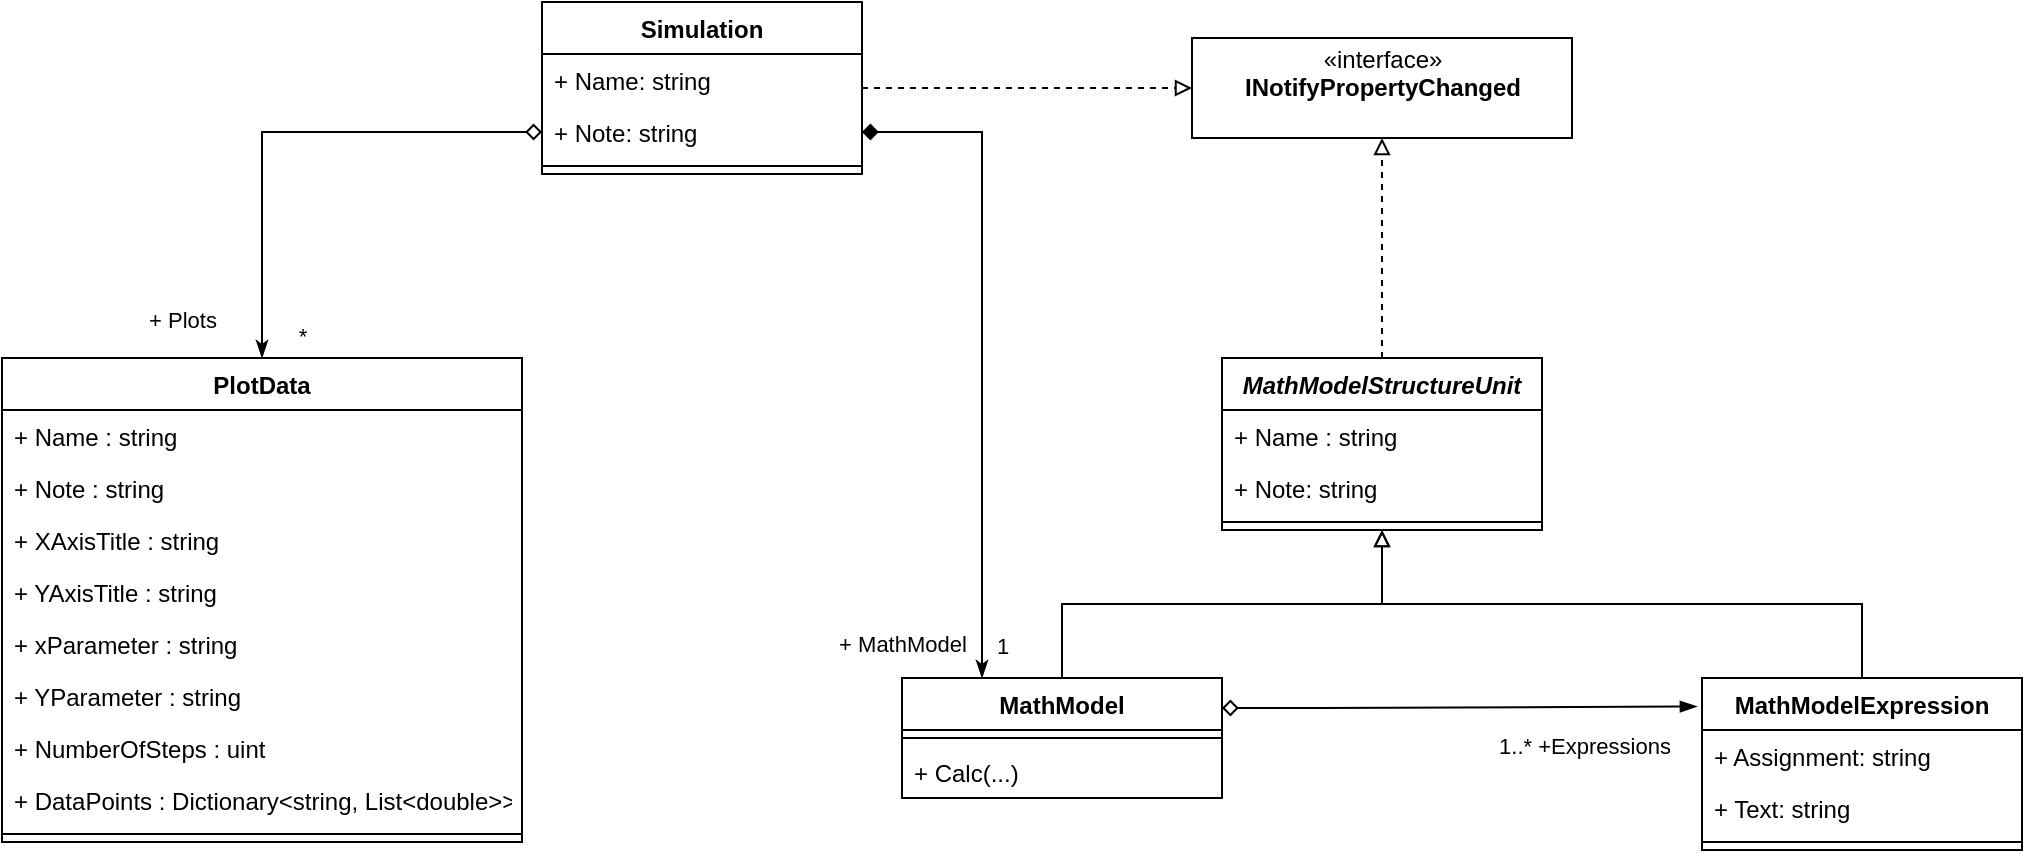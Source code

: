 <mxfile version="14.1.8" type="device" pages="2"><diagram id="C5RBs43oDa-KdzZeNtuy" name="Class Diagram MathModel"><mxGraphModel dx="3383" dy="1291" grid="1" gridSize="10" guides="1" tooltips="1" connect="1" arrows="1" fold="1" page="1" pageScale="1" pageWidth="1169" pageHeight="827" math="0" shadow="0"><root><mxCell id="WIyWlLk6GJQsqaUBKTNV-0"/><mxCell id="WIyWlLk6GJQsqaUBKTNV-1" parent="WIyWlLk6GJQsqaUBKTNV-0"/><mxCell id="z9XujFZbDLUOEMHp9Bc6-28" style="edgeStyle=orthogonalEdgeStyle;rounded=0;sketch=0;orthogonalLoop=1;jettySize=auto;html=1;shadow=0;startArrow=none;startFill=0;endArrow=block;endFill=0;dashed=1;" parent="WIyWlLk6GJQsqaUBKTNV-1" source="XYw_rAjw2vk9Df0v5EG6-4" target="z9XujFZbDLUOEMHp9Bc6-27" edge="1"><mxGeometry relative="1" as="geometry"/></mxCell><mxCell id="XYw_rAjw2vk9Df0v5EG6-4" value="MathModelStructureUnit" style="swimlane;fontStyle=3;align=center;verticalAlign=top;childLayout=stackLayout;horizontal=1;startSize=26;horizontalStack=0;resizeParent=1;resizeParentMax=0;resizeLast=0;collapsible=1;marginBottom=0;" parent="WIyWlLk6GJQsqaUBKTNV-1" vertex="1"><mxGeometry x="440" y="200" width="160" height="86" as="geometry"/></mxCell><mxCell id="XYw_rAjw2vk9Df0v5EG6-5" value="+ Name : string" style="text;strokeColor=none;fillColor=none;align=left;verticalAlign=top;spacingLeft=4;spacingRight=4;overflow=hidden;rotatable=0;points=[[0,0.5],[1,0.5]];portConstraint=eastwest;" parent="XYw_rAjw2vk9Df0v5EG6-4" vertex="1"><mxGeometry y="26" width="160" height="26" as="geometry"/></mxCell><mxCell id="XYw_rAjw2vk9Df0v5EG6-9" value="+ Note: string" style="text;strokeColor=none;fillColor=none;align=left;verticalAlign=top;spacingLeft=4;spacingRight=4;overflow=hidden;rotatable=0;points=[[0,0.5],[1,0.5]];portConstraint=eastwest;" parent="XYw_rAjw2vk9Df0v5EG6-4" vertex="1"><mxGeometry y="52" width="160" height="26" as="geometry"/></mxCell><mxCell id="XYw_rAjw2vk9Df0v5EG6-6" value="" style="line;strokeWidth=1;fillColor=none;align=left;verticalAlign=middle;spacingTop=-1;spacingLeft=3;spacingRight=3;rotatable=0;labelPosition=right;points=[];portConstraint=eastwest;" parent="XYw_rAjw2vk9Df0v5EG6-4" vertex="1"><mxGeometry y="78" width="160" height="8" as="geometry"/></mxCell><mxCell id="z9XujFZbDLUOEMHp9Bc6-29" style="edgeStyle=orthogonalEdgeStyle;rounded=0;sketch=0;orthogonalLoop=1;jettySize=auto;html=1;shadow=0;startArrow=diamond;startFill=0;endArrow=blockThin;endFill=1;exitX=1;exitY=0.25;exitDx=0;exitDy=0;entryX=-0.016;entryY=0.166;entryDx=0;entryDy=0;entryPerimeter=0;" parent="WIyWlLk6GJQsqaUBKTNV-1" source="z9XujFZbDLUOEMHp9Bc6-0" target="z9XujFZbDLUOEMHp9Bc6-4" edge="1"><mxGeometry relative="1" as="geometry"><mxPoint x="500" y="510" as="targetPoint"/><Array as="points"><mxPoint x="490" y="375"/><mxPoint x="500" y="374"/></Array></mxGeometry></mxCell><mxCell id="z9XujFZbDLUOEMHp9Bc6-30" value="1..* +Expressions" style="edgeLabel;html=1;align=center;verticalAlign=middle;resizable=0;points=[];" parent="z9XujFZbDLUOEMHp9Bc6-29" vertex="1" connectable="0"><mxGeometry x="0.678" y="-2" relative="1" as="geometry"><mxPoint x="-18.58" y="17.57" as="offset"/></mxGeometry></mxCell><mxCell id="z9XujFZbDLUOEMHp9Bc6-0" value="MathModel" style="swimlane;fontStyle=1;align=center;verticalAlign=top;childLayout=stackLayout;horizontal=1;startSize=26;horizontalStack=0;resizeParent=1;resizeParentMax=0;resizeLast=0;collapsible=1;marginBottom=0;" parent="WIyWlLk6GJQsqaUBKTNV-1" vertex="1"><mxGeometry x="280" y="360" width="160" height="60" as="geometry"/></mxCell><mxCell id="z9XujFZbDLUOEMHp9Bc6-2" value="" style="line;strokeWidth=1;fillColor=none;align=left;verticalAlign=middle;spacingTop=-1;spacingLeft=3;spacingRight=3;rotatable=0;labelPosition=right;points=[];portConstraint=eastwest;" parent="z9XujFZbDLUOEMHp9Bc6-0" vertex="1"><mxGeometry y="26" width="160" height="8" as="geometry"/></mxCell><mxCell id="z9XujFZbDLUOEMHp9Bc6-3" value="+ Calc(...)" style="text;strokeColor=none;fillColor=none;align=left;verticalAlign=top;spacingLeft=4;spacingRight=4;overflow=hidden;rotatable=0;points=[[0,0.5],[1,0.5]];portConstraint=eastwest;" parent="z9XujFZbDLUOEMHp9Bc6-0" vertex="1"><mxGeometry y="34" width="160" height="26" as="geometry"/></mxCell><mxCell id="z9XujFZbDLUOEMHp9Bc6-4" value="MathModelExpression" style="swimlane;fontStyle=1;align=center;verticalAlign=top;childLayout=stackLayout;horizontal=1;startSize=26;horizontalStack=0;resizeParent=1;resizeParentMax=0;resizeLast=0;collapsible=1;marginBottom=0;" parent="WIyWlLk6GJQsqaUBKTNV-1" vertex="1"><mxGeometry x="680" y="360" width="160" height="86" as="geometry"/></mxCell><mxCell id="z9XujFZbDLUOEMHp9Bc6-5" value="+ Assignment: string" style="text;strokeColor=none;fillColor=none;align=left;verticalAlign=top;spacingLeft=4;spacingRight=4;overflow=hidden;rotatable=0;points=[[0,0.5],[1,0.5]];portConstraint=eastwest;" parent="z9XujFZbDLUOEMHp9Bc6-4" vertex="1"><mxGeometry y="26" width="160" height="26" as="geometry"/></mxCell><mxCell id="EHW4iD2-MLpQvyG2LRDt-0" value="+ Text: string" style="text;strokeColor=none;fillColor=none;align=left;verticalAlign=top;spacingLeft=4;spacingRight=4;overflow=hidden;rotatable=0;points=[[0,0.5],[1,0.5]];portConstraint=eastwest;" parent="z9XujFZbDLUOEMHp9Bc6-4" vertex="1"><mxGeometry y="52" width="160" height="26" as="geometry"/></mxCell><mxCell id="z9XujFZbDLUOEMHp9Bc6-6" value="" style="line;strokeWidth=1;fillColor=none;align=left;verticalAlign=middle;spacingTop=-1;spacingLeft=3;spacingRight=3;rotatable=0;labelPosition=right;points=[];portConstraint=eastwest;" parent="z9XujFZbDLUOEMHp9Bc6-4" vertex="1"><mxGeometry y="78" width="160" height="8" as="geometry"/></mxCell><mxCell id="z9XujFZbDLUOEMHp9Bc6-8" style="edgeStyle=orthogonalEdgeStyle;rounded=0;orthogonalLoop=1;jettySize=auto;html=1;endArrow=block;endFill=0;exitX=0.5;exitY=0;exitDx=0;exitDy=0;" parent="WIyWlLk6GJQsqaUBKTNV-1" source="z9XujFZbDLUOEMHp9Bc6-4" target="XYw_rAjw2vk9Df0v5EG6-4" edge="1"><mxGeometry relative="1" as="geometry"><mxPoint x="630" y="369" as="sourcePoint"/><mxPoint x="480" y="280" as="targetPoint"/></mxGeometry></mxCell><mxCell id="z9XujFZbDLUOEMHp9Bc6-10" style="edgeStyle=orthogonalEdgeStyle;rounded=0;orthogonalLoop=1;jettySize=auto;html=1;endArrow=block;endFill=0;exitX=0.5;exitY=0;exitDx=0;exitDy=0;" parent="WIyWlLk6GJQsqaUBKTNV-1" source="z9XujFZbDLUOEMHp9Bc6-0" target="XYw_rAjw2vk9Df0v5EG6-4" edge="1"><mxGeometry relative="1" as="geometry"><mxPoint x="520" y="290" as="targetPoint"/></mxGeometry></mxCell><mxCell id="z9XujFZbDLUOEMHp9Bc6-27" value="«interface»&lt;br&gt;&lt;b&gt;INotifyPropertyChanged&lt;br&gt;&lt;br&gt;&lt;/b&gt;" style="html=1;" parent="WIyWlLk6GJQsqaUBKTNV-1" vertex="1"><mxGeometry x="425" y="40" width="190" height="50" as="geometry"/></mxCell><mxCell id="EHW4iD2-MLpQvyG2LRDt-16" style="edgeStyle=orthogonalEdgeStyle;rounded=0;orthogonalLoop=1;jettySize=auto;html=1;entryX=0.25;entryY=0;entryDx=0;entryDy=0;startArrow=diamond;startFill=1;endArrow=classicThin;endFill=1;exitX=1;exitY=0.5;exitDx=0;exitDy=0;" parent="WIyWlLk6GJQsqaUBKTNV-1" source="EHW4iD2-MLpQvyG2LRDt-5" target="z9XujFZbDLUOEMHp9Bc6-0" edge="1"><mxGeometry relative="1" as="geometry"/></mxCell><mxCell id="EHW4iD2-MLpQvyG2LRDt-17" value="+ MathModel" style="edgeLabel;html=1;align=center;verticalAlign=middle;resizable=0;points=[];" parent="EHW4iD2-MLpQvyG2LRDt-16" vertex="1" connectable="0"><mxGeometry x="0.895" relative="1" as="geometry"><mxPoint x="-40" as="offset"/></mxGeometry></mxCell><mxCell id="EHW4iD2-MLpQvyG2LRDt-18" value="1" style="edgeLabel;html=1;align=center;verticalAlign=middle;resizable=0;points=[];" parent="EHW4iD2-MLpQvyG2LRDt-16" vertex="1" connectable="0"><mxGeometry x="0.812" y="2" relative="1" as="geometry"><mxPoint x="8" y="15" as="offset"/></mxGeometry></mxCell><mxCell id="hHt7cgTnLvjZsqxeG2Ue-0" style="edgeStyle=orthogonalEdgeStyle;rounded=0;orthogonalLoop=1;jettySize=auto;html=1;entryX=0;entryY=0.5;entryDx=0;entryDy=0;dashed=1;endArrow=block;endFill=0;" edge="1" parent="WIyWlLk6GJQsqaUBKTNV-1" source="EHW4iD2-MLpQvyG2LRDt-1" target="z9XujFZbDLUOEMHp9Bc6-27"><mxGeometry relative="1" as="geometry"/></mxCell><mxCell id="EHW4iD2-MLpQvyG2LRDt-1" value="Simulation" style="swimlane;fontStyle=1;align=center;verticalAlign=top;childLayout=stackLayout;horizontal=1;startSize=26;horizontalStack=0;resizeParent=1;resizeParentMax=0;resizeLast=0;collapsible=1;marginBottom=0;" parent="WIyWlLk6GJQsqaUBKTNV-1" vertex="1"><mxGeometry x="100" y="22" width="160" height="86" as="geometry"/></mxCell><mxCell id="EHW4iD2-MLpQvyG2LRDt-2" value="+ Name: string" style="text;strokeColor=none;fillColor=none;align=left;verticalAlign=top;spacingLeft=4;spacingRight=4;overflow=hidden;rotatable=0;points=[[0,0.5],[1,0.5]];portConstraint=eastwest;" parent="EHW4iD2-MLpQvyG2LRDt-1" vertex="1"><mxGeometry y="26" width="160" height="26" as="geometry"/></mxCell><mxCell id="EHW4iD2-MLpQvyG2LRDt-5" value="+ Note: string" style="text;strokeColor=none;fillColor=none;align=left;verticalAlign=top;spacingLeft=4;spacingRight=4;overflow=hidden;rotatable=0;points=[[0,0.5],[1,0.5]];portConstraint=eastwest;" parent="EHW4iD2-MLpQvyG2LRDt-1" vertex="1"><mxGeometry y="52" width="160" height="26" as="geometry"/></mxCell><mxCell id="EHW4iD2-MLpQvyG2LRDt-3" value="" style="line;strokeWidth=1;fillColor=none;align=left;verticalAlign=middle;spacingTop=-1;spacingLeft=3;spacingRight=3;rotatable=0;labelPosition=right;points=[];portConstraint=eastwest;" parent="EHW4iD2-MLpQvyG2LRDt-1" vertex="1"><mxGeometry y="78" width="160" height="8" as="geometry"/></mxCell><mxCell id="EHW4iD2-MLpQvyG2LRDt-10" value="PlotData" style="swimlane;fontStyle=1;align=center;verticalAlign=top;childLayout=stackLayout;horizontal=1;startSize=26;horizontalStack=0;resizeParent=1;resizeParentMax=0;resizeLast=0;collapsible=1;marginBottom=0;" parent="WIyWlLk6GJQsqaUBKTNV-1" vertex="1"><mxGeometry x="-170" y="200" width="260" height="242" as="geometry"/></mxCell><mxCell id="EHW4iD2-MLpQvyG2LRDt-11" value="+ Name : string" style="text;strokeColor=none;fillColor=none;align=left;verticalAlign=top;spacingLeft=4;spacingRight=4;overflow=hidden;rotatable=0;points=[[0,0.5],[1,0.5]];portConstraint=eastwest;" parent="EHW4iD2-MLpQvyG2LRDt-10" vertex="1"><mxGeometry y="26" width="260" height="26" as="geometry"/></mxCell><mxCell id="EHW4iD2-MLpQvyG2LRDt-20" value="+ Note : string" style="text;strokeColor=none;fillColor=none;align=left;verticalAlign=top;spacingLeft=4;spacingRight=4;overflow=hidden;rotatable=0;points=[[0,0.5],[1,0.5]];portConstraint=eastwest;" parent="EHW4iD2-MLpQvyG2LRDt-10" vertex="1"><mxGeometry y="52" width="260" height="26" as="geometry"/></mxCell><mxCell id="EHW4iD2-MLpQvyG2LRDt-21" value="+ XAxisTitle : string" style="text;strokeColor=none;fillColor=none;align=left;verticalAlign=top;spacingLeft=4;spacingRight=4;overflow=hidden;rotatable=0;points=[[0,0.5],[1,0.5]];portConstraint=eastwest;" parent="EHW4iD2-MLpQvyG2LRDt-10" vertex="1"><mxGeometry y="78" width="260" height="26" as="geometry"/></mxCell><mxCell id="EHW4iD2-MLpQvyG2LRDt-23" value="+ YAxisTitle : string&#10;" style="text;strokeColor=none;fillColor=none;align=left;verticalAlign=top;spacingLeft=4;spacingRight=4;overflow=hidden;rotatable=0;points=[[0,0.5],[1,0.5]];portConstraint=eastwest;" parent="EHW4iD2-MLpQvyG2LRDt-10" vertex="1"><mxGeometry y="104" width="260" height="26" as="geometry"/></mxCell><mxCell id="EHW4iD2-MLpQvyG2LRDt-24" value="+ xParameter : string&#10;" style="text;strokeColor=none;fillColor=none;align=left;verticalAlign=top;spacingLeft=4;spacingRight=4;overflow=hidden;rotatable=0;points=[[0,0.5],[1,0.5]];portConstraint=eastwest;" parent="EHW4iD2-MLpQvyG2LRDt-10" vertex="1"><mxGeometry y="130" width="260" height="26" as="geometry"/></mxCell><mxCell id="EHW4iD2-MLpQvyG2LRDt-22" value="+ YParameter : string" style="text;strokeColor=none;fillColor=none;align=left;verticalAlign=top;spacingLeft=4;spacingRight=4;overflow=hidden;rotatable=0;points=[[0,0.5],[1,0.5]];portConstraint=eastwest;" parent="EHW4iD2-MLpQvyG2LRDt-10" vertex="1"><mxGeometry y="156" width="260" height="26" as="geometry"/></mxCell><mxCell id="EHW4iD2-MLpQvyG2LRDt-26" value="+ NumberOfSteps : uint" style="text;strokeColor=none;fillColor=none;align=left;verticalAlign=top;spacingLeft=4;spacingRight=4;overflow=hidden;rotatable=0;points=[[0,0.5],[1,0.5]];portConstraint=eastwest;" parent="EHW4iD2-MLpQvyG2LRDt-10" vertex="1"><mxGeometry y="182" width="260" height="26" as="geometry"/></mxCell><mxCell id="EHW4iD2-MLpQvyG2LRDt-25" value="+ DataPoints : Dictionary&lt;string, List&lt;double&gt;&gt;" style="text;strokeColor=none;fillColor=none;align=left;verticalAlign=top;spacingLeft=4;spacingRight=4;overflow=hidden;rotatable=0;points=[[0,0.5],[1,0.5]];portConstraint=eastwest;" parent="EHW4iD2-MLpQvyG2LRDt-10" vertex="1"><mxGeometry y="208" width="260" height="26" as="geometry"/></mxCell><mxCell id="EHW4iD2-MLpQvyG2LRDt-12" value="" style="line;strokeWidth=1;fillColor=none;align=left;verticalAlign=middle;spacingTop=-1;spacingLeft=3;spacingRight=3;rotatable=0;labelPosition=right;points=[];portConstraint=eastwest;" parent="EHW4iD2-MLpQvyG2LRDt-10" vertex="1"><mxGeometry y="234" width="260" height="8" as="geometry"/></mxCell><mxCell id="EHW4iD2-MLpQvyG2LRDt-14" style="edgeStyle=orthogonalEdgeStyle;rounded=0;orthogonalLoop=1;jettySize=auto;html=1;entryX=0.5;entryY=0;entryDx=0;entryDy=0;startArrow=diamond;startFill=0;endArrow=classicThin;endFill=1;" parent="WIyWlLk6GJQsqaUBKTNV-1" source="EHW4iD2-MLpQvyG2LRDt-5" target="EHW4iD2-MLpQvyG2LRDt-10" edge="1"><mxGeometry relative="1" as="geometry"/></mxCell><mxCell id="EHW4iD2-MLpQvyG2LRDt-15" value="+ Plots" style="edgeLabel;html=1;align=center;verticalAlign=middle;resizable=0;points=[];" parent="EHW4iD2-MLpQvyG2LRDt-14" vertex="1" connectable="0"><mxGeometry x="0.768" y="-5" relative="1" as="geometry"><mxPoint x="-35" y="10" as="offset"/></mxGeometry></mxCell><mxCell id="EHW4iD2-MLpQvyG2LRDt-19" value="*" style="edgeLabel;html=1;align=center;verticalAlign=middle;resizable=0;points=[];" parent="EHW4iD2-MLpQvyG2LRDt-14" vertex="1" connectable="0"><mxGeometry x="0.759" y="-5" relative="1" as="geometry"><mxPoint x="25" y="19.1" as="offset"/></mxGeometry></mxCell></root></mxGraphModel></diagram><diagram id="UMUmMFJ79q-6UrFbVlDO" name="Class Diagramm Simulation"><mxGraphModel dx="1088" dy="889" grid="1" gridSize="10" guides="1" tooltips="1" connect="1" arrows="1" fold="1" page="1" pageScale="1" pageWidth="1169" pageHeight="827" math="0" shadow="0"><root><mxCell id="9IzrStsXcPTuIeDsPdh4-0"/><mxCell id="9IzrStsXcPTuIeDsPdh4-1" parent="9IzrStsXcPTuIeDsPdh4-0"/><mxCell id="9IzrStsXcPTuIeDsPdh4-2" value="Simulation" style="swimlane;fontStyle=1;align=center;verticalAlign=top;childLayout=stackLayout;horizontal=1;startSize=26;horizontalStack=0;resizeParent=1;resizeParentMax=0;resizeLast=0;collapsible=1;marginBottom=0;" vertex="1" parent="9IzrStsXcPTuIeDsPdh4-1"><mxGeometry x="350" y="280" width="160" height="86" as="geometry"/></mxCell><mxCell id="9IzrStsXcPTuIeDsPdh4-3" value="+ field: type" style="text;strokeColor=none;fillColor=none;align=left;verticalAlign=top;spacingLeft=4;spacingRight=4;overflow=hidden;rotatable=0;points=[[0,0.5],[1,0.5]];portConstraint=eastwest;" vertex="1" parent="9IzrStsXcPTuIeDsPdh4-2"><mxGeometry y="26" width="160" height="26" as="geometry"/></mxCell><mxCell id="9IzrStsXcPTuIeDsPdh4-4" value="" style="line;strokeWidth=1;fillColor=none;align=left;verticalAlign=middle;spacingTop=-1;spacingLeft=3;spacingRight=3;rotatable=0;labelPosition=right;points=[];portConstraint=eastwest;" vertex="1" parent="9IzrStsXcPTuIeDsPdh4-2"><mxGeometry y="52" width="160" height="8" as="geometry"/></mxCell><mxCell id="9IzrStsXcPTuIeDsPdh4-5" value="+ method(type): type" style="text;strokeColor=none;fillColor=none;align=left;verticalAlign=top;spacingLeft=4;spacingRight=4;overflow=hidden;rotatable=0;points=[[0,0.5],[1,0.5]];portConstraint=eastwest;" vertex="1" parent="9IzrStsXcPTuIeDsPdh4-2"><mxGeometry y="60" width="160" height="26" as="geometry"/></mxCell></root></mxGraphModel></diagram></mxfile>